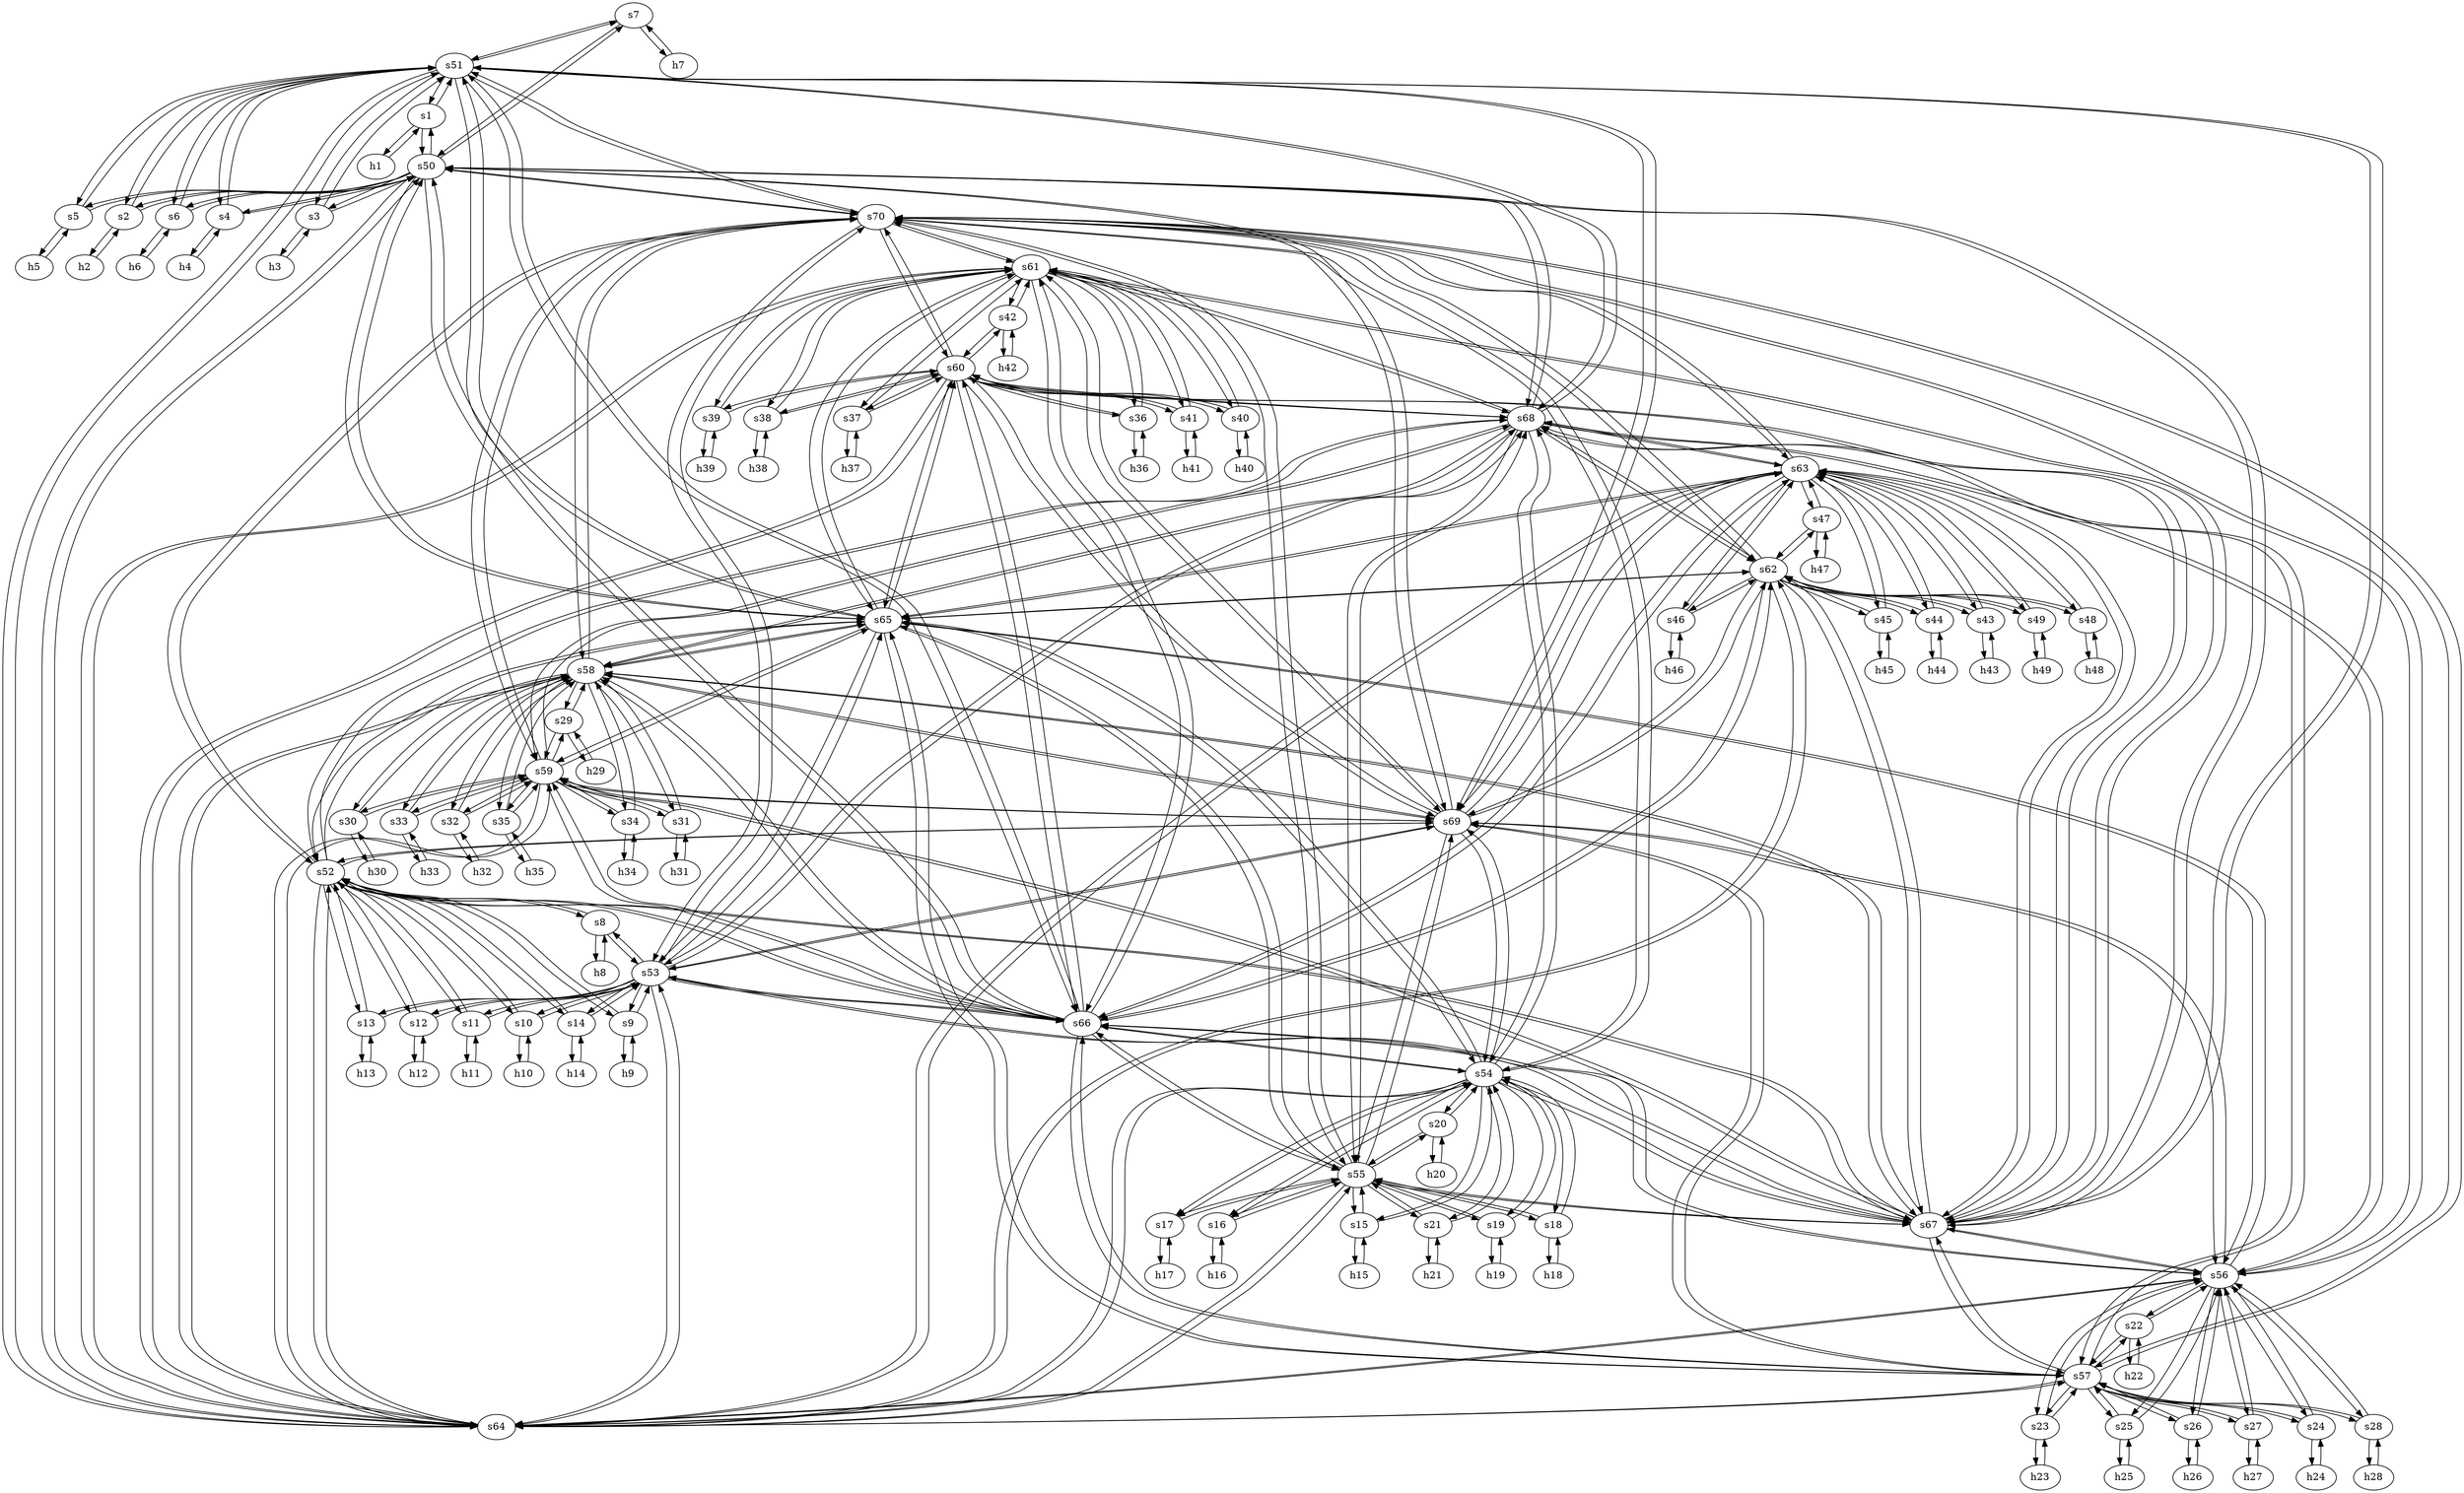 strict digraph  {
	s7	 [id=7,
		level="edge",
		type=switch];
	s51	 [id=51,
		level=aggregation,
		type=switch];
	s7 -> s51	 [capacity="10Gbps",
		cost=1,
		dst_port=13,
		src_port=1];
	s50	 [id=50,
		level=aggregation,
		type=switch];
	s7 -> s50	 [capacity="10Gbps",
		cost=1,
		dst_port=13,
		src_port=0];
	h7	 [ip="111.0.0.7",
		mac="0:0:0:0:0:7",
		type=host];
	s7 -> h7	 [capacity="1Gbps",
		cost=1,
		dst_port=0,
		src_port=2];
	h20	 [ip="111.0.0.20",
		mac="0:0:0:0:0:14",
		type=host];
	s20	 [id=20,
		level="edge",
		type=switch];
	h20 -> s20	 [capacity="1Gbps",
		cost=1,
		dst_port=2,
		src_port=0];
	h47	 [ip="111.0.0.47",
		mac="0:0:0:0:0:2f",
		type=host];
	s47	 [id=47,
		level="edge",
		type=switch];
	h47 -> s47	 [capacity="1Gbps",
		cost=1,
		dst_port=2,
		src_port=0];
	h46	 [ip="111.0.0.46",
		mac="0:0:0:0:0:2e",
		type=host];
	s46	 [id=46,
		level="edge",
		type=switch];
	h46 -> s46	 [capacity="1Gbps",
		cost=1,
		dst_port=2,
		src_port=0];
	h45	 [ip="111.0.0.45",
		mac="0:0:0:0:0:2d",
		type=host];
	s45	 [id=45,
		level="edge",
		type=switch];
	h45 -> s45	 [capacity="1Gbps",
		cost=1,
		dst_port=2,
		src_port=0];
	h44	 [ip="111.0.0.44",
		mac="0:0:0:0:0:2c",
		type=host];
	s44	 [id=44,
		level="edge",
		type=switch];
	h44 -> s44	 [capacity="1Gbps",
		cost=1,
		dst_port=2,
		src_port=0];
	h43	 [ip="111.0.0.43",
		mac="0:0:0:0:0:2b",
		type=host];
	s43	 [id=43,
		level="edge",
		type=switch];
	h43 -> s43	 [capacity="1Gbps",
		cost=1,
		dst_port=2,
		src_port=0];
	h42	 [ip="111.0.0.42",
		mac="0:0:0:0:0:2a",
		type=host];
	s42	 [id=42,
		level="edge",
		type=switch];
	h42 -> s42	 [capacity="1Gbps",
		cost=1,
		dst_port=2,
		src_port=0];
	h41	 [ip="111.0.0.41",
		mac="0:0:0:0:0:29",
		type=host];
	s41	 [id=41,
		level="edge",
		type=switch];
	h41 -> s41	 [capacity="1Gbps",
		cost=1,
		dst_port=2,
		src_port=0];
	h40	 [ip="111.0.0.40",
		mac="0:0:0:0:0:28",
		type=host];
	s40	 [id=40,
		level="edge",
		type=switch];
	h40 -> s40	 [capacity="1Gbps",
		cost=1,
		dst_port=2,
		src_port=0];
	h22	 [ip="111.0.0.22",
		mac="0:0:0:0:0:16",
		type=host];
	s22	 [id=22,
		level="edge",
		type=switch];
	h22 -> s22	 [capacity="1Gbps",
		cost=1,
		dst_port=2,
		src_port=0];
	h49	 [ip="111.0.0.49",
		mac="0:0:0:0:0:31",
		type=host];
	s49	 [id=49,
		level="edge",
		type=switch];
	h49 -> s49	 [capacity="1Gbps",
		cost=1,
		dst_port=2,
		src_port=0];
	h48	 [ip="111.0.0.48",
		mac="0:0:0:0:0:30",
		type=host];
	s48	 [id=48,
		level="edge",
		type=switch];
	h48 -> s48	 [capacity="1Gbps",
		cost=1,
		dst_port=2,
		src_port=0];
	s57	 [id=57,
		level=aggregation,
		type=switch];
	s70	 [id=70,
		level=core,
		type=switch];
	s57 -> s70	 [capacity="10Gbps",
		cost=1,
		dst_port=7,
		src_port=6];
	s68	 [id=68,
		level=core,
		type=switch];
	s57 -> s68	 [capacity="10Gbps",
		cost=1,
		dst_port=7,
		src_port=4];
	s69	 [id=69,
		level=core,
		type=switch];
	s57 -> s69	 [capacity="10Gbps",
		cost=1,
		dst_port=7,
		src_port=5];
	s66	 [id=66,
		level=core,
		type=switch];
	s57 -> s66	 [capacity="10Gbps",
		cost=1,
		dst_port=7,
		src_port=2];
	s67	 [id=67,
		level=core,
		type=switch];
	s57 -> s67	 [capacity="10Gbps",
		cost=1,
		dst_port=7,
		src_port=3];
	s64	 [id=64,
		level=core,
		type=switch];
	s57 -> s64	 [capacity="10Gbps",
		cost=1,
		dst_port=7,
		src_port=0];
	s65	 [id=65,
		level=core,
		type=switch];
	s57 -> s65	 [capacity="10Gbps",
		cost=1,
		dst_port=7,
		src_port=1];
	s23	 [id=23,
		level="edge",
		type=switch];
	s57 -> s23	 [capacity="10Gbps",
		cost=1,
		dst_port=1,
		src_port=8];
	s25	 [id=25,
		level="edge",
		type=switch];
	s57 -> s25	 [capacity="10Gbps",
		cost=1,
		dst_port=1,
		src_port=10];
	s57 -> s22	 [capacity="10Gbps",
		cost=1,
		dst_port=1,
		src_port=7];
	s26	 [id=26,
		level="edge",
		type=switch];
	s57 -> s26	 [capacity="10Gbps",
		cost=1,
		dst_port=1,
		src_port=11];
	s27	 [id=27,
		level="edge",
		type=switch];
	s57 -> s27	 [capacity="10Gbps",
		cost=1,
		dst_port=1,
		src_port=12];
	s24	 [id=24,
		level="edge",
		type=switch];
	s57 -> s24	 [capacity="10Gbps",
		cost=1,
		dst_port=1,
		src_port=9];
	s28	 [id=28,
		level="edge",
		type=switch];
	s57 -> s28	 [capacity="10Gbps",
		cost=1,
		dst_port=1,
		src_port=13];
	s56	 [id=56,
		level=aggregation,
		type=switch];
	s56 -> s70	 [capacity="10Gbps",
		cost=1,
		dst_port=6,
		src_port=6];
	s56 -> s68	 [capacity="10Gbps",
		cost=1,
		dst_port=6,
		src_port=4];
	s56 -> s69	 [capacity="10Gbps",
		cost=1,
		dst_port=6,
		src_port=5];
	s56 -> s66	 [capacity="10Gbps",
		cost=1,
		dst_port=6,
		src_port=2];
	s56 -> s67	 [capacity="10Gbps",
		cost=1,
		dst_port=6,
		src_port=3];
	s56 -> s64	 [capacity="10Gbps",
		cost=1,
		dst_port=6,
		src_port=0];
	s56 -> s65	 [capacity="10Gbps",
		cost=1,
		dst_port=6,
		src_port=1];
	s56 -> s23	 [capacity="10Gbps",
		cost=1,
		dst_port=0,
		src_port=8];
	s56 -> s25	 [capacity="10Gbps",
		cost=1,
		dst_port=0,
		src_port=10];
	s56 -> s22	 [capacity="10Gbps",
		cost=1,
		dst_port=0,
		src_port=7];
	s56 -> s26	 [capacity="10Gbps",
		cost=1,
		dst_port=0,
		src_port=11];
	s56 -> s27	 [capacity="10Gbps",
		cost=1,
		dst_port=0,
		src_port=12];
	s56 -> s24	 [capacity="10Gbps",
		cost=1,
		dst_port=0,
		src_port=9];
	s56 -> s28	 [capacity="10Gbps",
		cost=1,
		dst_port=0,
		src_port=13];
	s55	 [id=55,
		level=aggregation,
		type=switch];
	s55 -> s70	 [capacity="10Gbps",
		cost=1,
		dst_port=5,
		src_port=6];
	s19	 [id=19,
		level="edge",
		type=switch];
	s55 -> s19	 [capacity="10Gbps",
		cost=1,
		dst_port=1,
		src_port=11];
	s18	 [id=18,
		level="edge",
		type=switch];
	s55 -> s18	 [capacity="10Gbps",
		cost=1,
		dst_port=1,
		src_port=10];
	s17	 [id=17,
		level="edge",
		type=switch];
	s55 -> s17	 [capacity="10Gbps",
		cost=1,
		dst_port=1,
		src_port=9];
	s16	 [id=16,
		level="edge",
		type=switch];
	s55 -> s16	 [capacity="10Gbps",
		cost=1,
		dst_port=1,
		src_port=8];
	s15	 [id=15,
		level="edge",
		type=switch];
	s55 -> s15	 [capacity="10Gbps",
		cost=1,
		dst_port=1,
		src_port=7];
	s55 -> s68	 [capacity="10Gbps",
		cost=1,
		dst_port=5,
		src_port=4];
	s55 -> s69	 [capacity="10Gbps",
		cost=1,
		dst_port=5,
		src_port=5];
	s55 -> s66	 [capacity="10Gbps",
		cost=1,
		dst_port=5,
		src_port=2];
	s55 -> s67	 [capacity="10Gbps",
		cost=1,
		dst_port=5,
		src_port=3];
	s55 -> s64	 [capacity="10Gbps",
		cost=1,
		dst_port=5,
		src_port=0];
	s55 -> s65	 [capacity="10Gbps",
		cost=1,
		dst_port=5,
		src_port=1];
	s55 -> s20	 [capacity="10Gbps",
		cost=1,
		dst_port=1,
		src_port=12];
	s21	 [id=21,
		level="edge",
		type=switch];
	s55 -> s21	 [capacity="10Gbps",
		cost=1,
		dst_port=1,
		src_port=13];
	s54	 [id=54,
		level=aggregation,
		type=switch];
	s54 -> s70	 [capacity="10Gbps",
		cost=1,
		dst_port=4,
		src_port=6];
	s54 -> s19	 [capacity="10Gbps",
		cost=1,
		dst_port=0,
		src_port=11];
	s54 -> s18	 [capacity="10Gbps",
		cost=1,
		dst_port=0,
		src_port=10];
	s54 -> s17	 [capacity="10Gbps",
		cost=1,
		dst_port=0,
		src_port=9];
	s54 -> s16	 [capacity="10Gbps",
		cost=1,
		dst_port=0,
		src_port=8];
	s54 -> s15	 [capacity="10Gbps",
		cost=1,
		dst_port=0,
		src_port=7];
	s54 -> s68	 [capacity="10Gbps",
		cost=1,
		dst_port=4,
		src_port=4];
	s54 -> s69	 [capacity="10Gbps",
		cost=1,
		dst_port=4,
		src_port=5];
	s54 -> s66	 [capacity="10Gbps",
		cost=1,
		dst_port=4,
		src_port=2];
	s54 -> s67	 [capacity="10Gbps",
		cost=1,
		dst_port=4,
		src_port=3];
	s54 -> s64	 [capacity="10Gbps",
		cost=1,
		dst_port=4,
		src_port=0];
	s54 -> s65	 [capacity="10Gbps",
		cost=1,
		dst_port=4,
		src_port=1];
	s54 -> s20	 [capacity="10Gbps",
		cost=1,
		dst_port=0,
		src_port=12];
	s54 -> s21	 [capacity="10Gbps",
		cost=1,
		dst_port=0,
		src_port=13];
	s53	 [id=53,
		level=aggregation,
		type=switch];
	s53 -> s70	 [capacity="10Gbps",
		cost=1,
		dst_port=3,
		src_port=6];
	s13	 [id=13,
		level="edge",
		type=switch];
	s53 -> s13	 [capacity="10Gbps",
		cost=1,
		dst_port=1,
		src_port=12];
	s12	 [id=12,
		level="edge",
		type=switch];
	s53 -> s12	 [capacity="10Gbps",
		cost=1,
		dst_port=1,
		src_port=11];
	s11	 [id=11,
		level="edge",
		type=switch];
	s53 -> s11	 [capacity="10Gbps",
		cost=1,
		dst_port=1,
		src_port=10];
	s10	 [id=10,
		level="edge",
		type=switch];
	s53 -> s10	 [capacity="10Gbps",
		cost=1,
		dst_port=1,
		src_port=9];
	s14	 [id=14,
		level="edge",
		type=switch];
	s53 -> s14	 [capacity="10Gbps",
		cost=1,
		dst_port=1,
		src_port=13];
	s53 -> s68	 [capacity="10Gbps",
		cost=1,
		dst_port=3,
		src_port=4];
	s53 -> s69	 [capacity="10Gbps",
		cost=1,
		dst_port=3,
		src_port=5];
	s53 -> s66	 [capacity="10Gbps",
		cost=1,
		dst_port=3,
		src_port=2];
	s53 -> s67	 [capacity="10Gbps",
		cost=1,
		dst_port=3,
		src_port=3];
	s53 -> s64	 [capacity="10Gbps",
		cost=1,
		dst_port=3,
		src_port=0];
	s53 -> s65	 [capacity="10Gbps",
		cost=1,
		dst_port=3,
		src_port=1];
	s9	 [id=9,
		level="edge",
		type=switch];
	s53 -> s9	 [capacity="10Gbps",
		cost=1,
		dst_port=1,
		src_port=8];
	s8	 [id=8,
		level="edge",
		type=switch];
	s53 -> s8	 [capacity="10Gbps",
		cost=1,
		dst_port=1,
		src_port=7];
	s52	 [id=52,
		level=aggregation,
		type=switch];
	s52 -> s70	 [capacity="10Gbps",
		cost=1,
		dst_port=2,
		src_port=6];
	s52 -> s13	 [capacity="10Gbps",
		cost=1,
		dst_port=0,
		src_port=12];
	s52 -> s12	 [capacity="10Gbps",
		cost=1,
		dst_port=0,
		src_port=11];
	s52 -> s11	 [capacity="10Gbps",
		cost=1,
		dst_port=0,
		src_port=10];
	s52 -> s10	 [capacity="10Gbps",
		cost=1,
		dst_port=0,
		src_port=9];
	s52 -> s14	 [capacity="10Gbps",
		cost=1,
		dst_port=0,
		src_port=13];
	s52 -> s68	 [capacity="10Gbps",
		cost=1,
		dst_port=2,
		src_port=4];
	s52 -> s69	 [capacity="10Gbps",
		cost=1,
		dst_port=2,
		src_port=5];
	s52 -> s66	 [capacity="10Gbps",
		cost=1,
		dst_port=2,
		src_port=2];
	s52 -> s67	 [capacity="10Gbps",
		cost=1,
		dst_port=2,
		src_port=3];
	s52 -> s64	 [capacity="10Gbps",
		cost=1,
		dst_port=2,
		src_port=0];
	s52 -> s65	 [capacity="10Gbps",
		cost=1,
		dst_port=2,
		src_port=1];
	s52 -> s9	 [capacity="10Gbps",
		cost=1,
		dst_port=0,
		src_port=8];
	s52 -> s8	 [capacity="10Gbps",
		cost=1,
		dst_port=0,
		src_port=7];
	s51 -> s7	 [capacity="10Gbps",
		cost=1,
		dst_port=1,
		src_port=13];
	s5	 [id=5,
		level="edge",
		type=switch];
	s51 -> s5	 [capacity="10Gbps",
		cost=1,
		dst_port=1,
		src_port=11];
	s51 -> s70	 [capacity="10Gbps",
		cost=1,
		dst_port=1,
		src_port=6];
	s51 -> s68	 [capacity="10Gbps",
		cost=1,
		dst_port=1,
		src_port=4];
	s51 -> s69	 [capacity="10Gbps",
		cost=1,
		dst_port=1,
		src_port=5];
	s51 -> s66	 [capacity="10Gbps",
		cost=1,
		dst_port=1,
		src_port=2];
	s51 -> s67	 [capacity="10Gbps",
		cost=1,
		dst_port=1,
		src_port=3];
	s51 -> s64	 [capacity="10Gbps",
		cost=1,
		dst_port=1,
		src_port=0];
	s51 -> s65	 [capacity="10Gbps",
		cost=1,
		dst_port=1,
		src_port=1];
	s2	 [id=2,
		level="edge",
		type=switch];
	s51 -> s2	 [capacity="10Gbps",
		cost=1,
		dst_port=1,
		src_port=8];
	s6	 [id=6,
		level="edge",
		type=switch];
	s51 -> s6	 [capacity="10Gbps",
		cost=1,
		dst_port=1,
		src_port=12];
	s4	 [id=4,
		level="edge",
		type=switch];
	s51 -> s4	 [capacity="10Gbps",
		cost=1,
		dst_port=1,
		src_port=10];
	s3	 [id=3,
		level="edge",
		type=switch];
	s51 -> s3	 [capacity="10Gbps",
		cost=1,
		dst_port=1,
		src_port=9];
	s1	 [id=1,
		level="edge",
		type=switch];
	s51 -> s1	 [capacity="10Gbps",
		cost=1,
		dst_port=1,
		src_port=7];
	s50 -> s7	 [capacity="10Gbps",
		cost=1,
		dst_port=0,
		src_port=13];
	s50 -> s5	 [capacity="10Gbps",
		cost=1,
		dst_port=0,
		src_port=11];
	s50 -> s70	 [capacity="10Gbps",
		cost=1,
		dst_port=0,
		src_port=6];
	s50 -> s68	 [capacity="10Gbps",
		cost=1,
		dst_port=0,
		src_port=4];
	s50 -> s69	 [capacity="10Gbps",
		cost=1,
		dst_port=0,
		src_port=5];
	s50 -> s66	 [capacity="10Gbps",
		cost=1,
		dst_port=0,
		src_port=2];
	s50 -> s67	 [capacity="10Gbps",
		cost=1,
		dst_port=0,
		src_port=3];
	s50 -> s64	 [capacity="10Gbps",
		cost=1,
		dst_port=0,
		src_port=0];
	s50 -> s65	 [capacity="10Gbps",
		cost=1,
		dst_port=0,
		src_port=1];
	s50 -> s2	 [capacity="10Gbps",
		cost=1,
		dst_port=0,
		src_port=8];
	s50 -> s6	 [capacity="10Gbps",
		cost=1,
		dst_port=0,
		src_port=12];
	s50 -> s4	 [capacity="10Gbps",
		cost=1,
		dst_port=0,
		src_port=10];
	s50 -> s3	 [capacity="10Gbps",
		cost=1,
		dst_port=0,
		src_port=9];
	s50 -> s1	 [capacity="10Gbps",
		cost=1,
		dst_port=0,
		src_port=7];
	s59	 [id=59,
		level=aggregation,
		type=switch];
	s59 -> s70	 [capacity="10Gbps",
		cost=1,
		dst_port=9,
		src_port=6];
	s59 -> s68	 [capacity="10Gbps",
		cost=1,
		dst_port=9,
		src_port=4];
	s59 -> s69	 [capacity="10Gbps",
		cost=1,
		dst_port=9,
		src_port=5];
	s59 -> s66	 [capacity="10Gbps",
		cost=1,
		dst_port=9,
		src_port=2];
	s59 -> s67	 [capacity="10Gbps",
		cost=1,
		dst_port=9,
		src_port=3];
	s59 -> s64	 [capacity="10Gbps",
		cost=1,
		dst_port=9,
		src_port=0];
	s59 -> s65	 [capacity="10Gbps",
		cost=1,
		dst_port=9,
		src_port=1];
	s35	 [id=35,
		level="edge",
		type=switch];
	s59 -> s35	 [capacity="10Gbps",
		cost=1,
		dst_port=1,
		src_port=13];
	s34	 [id=34,
		level="edge",
		type=switch];
	s59 -> s34	 [capacity="10Gbps",
		cost=1,
		dst_port=1,
		src_port=12];
	s31	 [id=31,
		level="edge",
		type=switch];
	s59 -> s31	 [capacity="10Gbps",
		cost=1,
		dst_port=1,
		src_port=9];
	s30	 [id=30,
		level="edge",
		type=switch];
	s59 -> s30	 [capacity="10Gbps",
		cost=1,
		dst_port=1,
		src_port=8];
	s33	 [id=33,
		level="edge",
		type=switch];
	s59 -> s33	 [capacity="10Gbps",
		cost=1,
		dst_port=1,
		src_port=11];
	s32	 [id=32,
		level="edge",
		type=switch];
	s59 -> s32	 [capacity="10Gbps",
		cost=1,
		dst_port=1,
		src_port=10];
	s29	 [id=29,
		level="edge",
		type=switch];
	s59 -> s29	 [capacity="10Gbps",
		cost=1,
		dst_port=1,
		src_port=7];
	s58	 [id=58,
		level=aggregation,
		type=switch];
	s58 -> s70	 [capacity="10Gbps",
		cost=1,
		dst_port=8,
		src_port=6];
	s58 -> s68	 [capacity="10Gbps",
		cost=1,
		dst_port=8,
		src_port=4];
	s58 -> s69	 [capacity="10Gbps",
		cost=1,
		dst_port=8,
		src_port=5];
	s58 -> s66	 [capacity="10Gbps",
		cost=1,
		dst_port=8,
		src_port=2];
	s58 -> s67	 [capacity="10Gbps",
		cost=1,
		dst_port=8,
		src_port=3];
	s58 -> s64	 [capacity="10Gbps",
		cost=1,
		dst_port=8,
		src_port=0];
	s58 -> s65	 [capacity="10Gbps",
		cost=1,
		dst_port=8,
		src_port=1];
	s58 -> s35	 [capacity="10Gbps",
		cost=1,
		dst_port=0,
		src_port=13];
	s58 -> s34	 [capacity="10Gbps",
		cost=1,
		dst_port=0,
		src_port=12];
	s58 -> s31	 [capacity="10Gbps",
		cost=1,
		dst_port=0,
		src_port=9];
	s58 -> s30	 [capacity="10Gbps",
		cost=1,
		dst_port=0,
		src_port=8];
	s58 -> s33	 [capacity="10Gbps",
		cost=1,
		dst_port=0,
		src_port=11];
	s58 -> s32	 [capacity="10Gbps",
		cost=1,
		dst_port=0,
		src_port=10];
	s58 -> s29	 [capacity="10Gbps",
		cost=1,
		dst_port=0,
		src_port=7];
	s44 -> h44	 [capacity="1Gbps",
		cost=1,
		dst_port=0,
		src_port=2];
	s62	 [id=62,
		level=aggregation,
		type=switch];
	s44 -> s62	 [capacity="10Gbps",
		cost=1,
		dst_port=8,
		src_port=0];
	s63	 [id=63,
		level=aggregation,
		type=switch];
	s44 -> s63	 [capacity="10Gbps",
		cost=1,
		dst_port=8,
		src_port=1];
	s45 -> h45	 [capacity="1Gbps",
		cost=1,
		dst_port=0,
		src_port=2];
	s45 -> s62	 [capacity="10Gbps",
		cost=1,
		dst_port=9,
		src_port=0];
	s45 -> s63	 [capacity="10Gbps",
		cost=1,
		dst_port=9,
		src_port=1];
	s46 -> h46	 [capacity="1Gbps",
		cost=1,
		dst_port=0,
		src_port=2];
	s46 -> s62	 [capacity="10Gbps",
		cost=1,
		dst_port=10,
		src_port=0];
	s46 -> s63	 [capacity="10Gbps",
		cost=1,
		dst_port=10,
		src_port=1];
	s47 -> h47	 [capacity="1Gbps",
		cost=1,
		dst_port=0,
		src_port=2];
	s47 -> s62	 [capacity="10Gbps",
		cost=1,
		dst_port=11,
		src_port=0];
	s47 -> s63	 [capacity="10Gbps",
		cost=1,
		dst_port=11,
		src_port=1];
	s40 -> h40	 [capacity="1Gbps",
		cost=1,
		dst_port=0,
		src_port=2];
	s60	 [id=60,
		level=aggregation,
		type=switch];
	s40 -> s60	 [capacity="10Gbps",
		cost=1,
		dst_port=11,
		src_port=0];
	s61	 [id=61,
		level=aggregation,
		type=switch];
	s40 -> s61	 [capacity="10Gbps",
		cost=1,
		dst_port=11,
		src_port=1];
	s41 -> h41	 [capacity="1Gbps",
		cost=1,
		dst_port=0,
		src_port=2];
	s41 -> s60	 [capacity="10Gbps",
		cost=1,
		dst_port=12,
		src_port=0];
	s41 -> s61	 [capacity="10Gbps",
		cost=1,
		dst_port=12,
		src_port=1];
	s42 -> h42	 [capacity="1Gbps",
		cost=1,
		dst_port=0,
		src_port=2];
	s42 -> s60	 [capacity="10Gbps",
		cost=1,
		dst_port=13,
		src_port=0];
	s42 -> s61	 [capacity="10Gbps",
		cost=1,
		dst_port=13,
		src_port=1];
	s43 -> h43	 [capacity="1Gbps",
		cost=1,
		dst_port=0,
		src_port=2];
	s43 -> s62	 [capacity="10Gbps",
		cost=1,
		dst_port=7,
		src_port=0];
	s43 -> s63	 [capacity="10Gbps",
		cost=1,
		dst_port=7,
		src_port=1];
	s48 -> h48	 [capacity="1Gbps",
		cost=1,
		dst_port=0,
		src_port=2];
	s48 -> s62	 [capacity="10Gbps",
		cost=1,
		dst_port=12,
		src_port=0];
	s48 -> s63	 [capacity="10Gbps",
		cost=1,
		dst_port=12,
		src_port=1];
	s49 -> h49	 [capacity="1Gbps",
		cost=1,
		dst_port=0,
		src_port=2];
	s49 -> s62	 [capacity="10Gbps",
		cost=1,
		dst_port=13,
		src_port=0];
	s49 -> s63	 [capacity="10Gbps",
		cost=1,
		dst_port=13,
		src_port=1];
	s5 -> s51	 [capacity="10Gbps",
		cost=1,
		dst_port=11,
		src_port=1];
	s5 -> s50	 [capacity="10Gbps",
		cost=1,
		dst_port=11,
		src_port=0];
	h5	 [ip="111.0.0.5",
		mac="0:0:0:0:0:5",
		type=host];
	s5 -> h5	 [capacity="1Gbps",
		cost=1,
		dst_port=0,
		src_port=2];
	s70 -> s57	 [capacity="10Gbps",
		cost=1,
		dst_port=6,
		src_port=7];
	s70 -> s56	 [capacity="10Gbps",
		cost=1,
		dst_port=6,
		src_port=6];
	s70 -> s55	 [capacity="10Gbps",
		cost=1,
		dst_port=6,
		src_port=5];
	s70 -> s54	 [capacity="10Gbps",
		cost=1,
		dst_port=6,
		src_port=4];
	s70 -> s53	 [capacity="10Gbps",
		cost=1,
		dst_port=6,
		src_port=3];
	s70 -> s52	 [capacity="10Gbps",
		cost=1,
		dst_port=6,
		src_port=2];
	s70 -> s51	 [capacity="10Gbps",
		cost=1,
		dst_port=6,
		src_port=1];
	s70 -> s50	 [capacity="10Gbps",
		cost=1,
		dst_port=6,
		src_port=0];
	s70 -> s59	 [capacity="10Gbps",
		cost=1,
		dst_port=6,
		src_port=9];
	s70 -> s58	 [capacity="10Gbps",
		cost=1,
		dst_port=6,
		src_port=8];
	s70 -> s62	 [capacity="10Gbps",
		cost=1,
		dst_port=6,
		src_port=12];
	s70 -> s63	 [capacity="10Gbps",
		cost=1,
		dst_port=6,
		src_port=13];
	s70 -> s60	 [capacity="10Gbps",
		cost=1,
		dst_port=6,
		src_port=10];
	s70 -> s61	 [capacity="10Gbps",
		cost=1,
		dst_port=6,
		src_port=11];
	s19 -> s55	 [capacity="10Gbps",
		cost=1,
		dst_port=11,
		src_port=1];
	s19 -> s54	 [capacity="10Gbps",
		cost=1,
		dst_port=11,
		src_port=0];
	h19	 [ip="111.0.0.19",
		mac="0:0:0:0:0:13",
		type=host];
	s19 -> h19	 [capacity="1Gbps",
		cost=1,
		dst_port=0,
		src_port=2];
	s18 -> s55	 [capacity="10Gbps",
		cost=1,
		dst_port=10,
		src_port=1];
	s18 -> s54	 [capacity="10Gbps",
		cost=1,
		dst_port=10,
		src_port=0];
	h18	 [ip="111.0.0.18",
		mac="0:0:0:0:0:12",
		type=host];
	s18 -> h18	 [capacity="1Gbps",
		cost=1,
		dst_port=0,
		src_port=2];
	s13 -> s53	 [capacity="10Gbps",
		cost=1,
		dst_port=12,
		src_port=1];
	s13 -> s52	 [capacity="10Gbps",
		cost=1,
		dst_port=12,
		src_port=0];
	h13	 [ip="111.0.0.13",
		mac="0:0:0:0:0:d",
		type=host];
	s13 -> h13	 [capacity="1Gbps",
		cost=1,
		dst_port=0,
		src_port=2];
	s12 -> s53	 [capacity="10Gbps",
		cost=1,
		dst_port=11,
		src_port=1];
	s12 -> s52	 [capacity="10Gbps",
		cost=1,
		dst_port=11,
		src_port=0];
	h12	 [ip="111.0.0.12",
		mac="0:0:0:0:0:c",
		type=host];
	s12 -> h12	 [capacity="1Gbps",
		cost=1,
		dst_port=0,
		src_port=2];
	s11 -> s53	 [capacity="10Gbps",
		cost=1,
		dst_port=10,
		src_port=1];
	s11 -> s52	 [capacity="10Gbps",
		cost=1,
		dst_port=10,
		src_port=0];
	h11	 [ip="111.0.0.11",
		mac="0:0:0:0:0:b",
		type=host];
	s11 -> h11	 [capacity="1Gbps",
		cost=1,
		dst_port=0,
		src_port=2];
	s10 -> s53	 [capacity="10Gbps",
		cost=1,
		dst_port=9,
		src_port=1];
	s10 -> s52	 [capacity="10Gbps",
		cost=1,
		dst_port=9,
		src_port=0];
	h10	 [ip="111.0.0.10",
		mac="0:0:0:0:0:a",
		type=host];
	s10 -> h10	 [capacity="1Gbps",
		cost=1,
		dst_port=0,
		src_port=2];
	s17 -> s55	 [capacity="10Gbps",
		cost=1,
		dst_port=9,
		src_port=1];
	s17 -> s54	 [capacity="10Gbps",
		cost=1,
		dst_port=9,
		src_port=0];
	h17	 [ip="111.0.0.17",
		mac="0:0:0:0:0:11",
		type=host];
	s17 -> h17	 [capacity="1Gbps",
		cost=1,
		dst_port=0,
		src_port=2];
	s16 -> s55	 [capacity="10Gbps",
		cost=1,
		dst_port=8,
		src_port=1];
	s16 -> s54	 [capacity="10Gbps",
		cost=1,
		dst_port=8,
		src_port=0];
	h16	 [ip="111.0.0.16",
		mac="0:0:0:0:0:10",
		type=host];
	s16 -> h16	 [capacity="1Gbps",
		cost=1,
		dst_port=0,
		src_port=2];
	s15 -> s55	 [capacity="10Gbps",
		cost=1,
		dst_port=7,
		src_port=1];
	s15 -> s54	 [capacity="10Gbps",
		cost=1,
		dst_port=7,
		src_port=0];
	h15	 [ip="111.0.0.15",
		mac="0:0:0:0:0:f",
		type=host];
	s15 -> h15	 [capacity="1Gbps",
		cost=1,
		dst_port=0,
		src_port=2];
	s14 -> s53	 [capacity="10Gbps",
		cost=1,
		dst_port=13,
		src_port=1];
	s14 -> s52	 [capacity="10Gbps",
		cost=1,
		dst_port=13,
		src_port=0];
	h14	 [ip="111.0.0.14",
		mac="0:0:0:0:0:e",
		type=host];
	s14 -> h14	 [capacity="1Gbps",
		cost=1,
		dst_port=0,
		src_port=2];
	s68 -> s57	 [capacity="10Gbps",
		cost=1,
		dst_port=4,
		src_port=7];
	s68 -> s56	 [capacity="10Gbps",
		cost=1,
		dst_port=4,
		src_port=6];
	s68 -> s55	 [capacity="10Gbps",
		cost=1,
		dst_port=4,
		src_port=5];
	s68 -> s54	 [capacity="10Gbps",
		cost=1,
		dst_port=4,
		src_port=4];
	s68 -> s53	 [capacity="10Gbps",
		cost=1,
		dst_port=4,
		src_port=3];
	s68 -> s52	 [capacity="10Gbps",
		cost=1,
		dst_port=4,
		src_port=2];
	s68 -> s51	 [capacity="10Gbps",
		cost=1,
		dst_port=4,
		src_port=1];
	s68 -> s50	 [capacity="10Gbps",
		cost=1,
		dst_port=4,
		src_port=0];
	s68 -> s59	 [capacity="10Gbps",
		cost=1,
		dst_port=4,
		src_port=9];
	s68 -> s58	 [capacity="10Gbps",
		cost=1,
		dst_port=4,
		src_port=8];
	s68 -> s62	 [capacity="10Gbps",
		cost=1,
		dst_port=4,
		src_port=12];
	s68 -> s63	 [capacity="10Gbps",
		cost=1,
		dst_port=4,
		src_port=13];
	s68 -> s60	 [capacity="10Gbps",
		cost=1,
		dst_port=4,
		src_port=10];
	s68 -> s61	 [capacity="10Gbps",
		cost=1,
		dst_port=4,
		src_port=11];
	s69 -> s57	 [capacity="10Gbps",
		cost=1,
		dst_port=5,
		src_port=7];
	s69 -> s56	 [capacity="10Gbps",
		cost=1,
		dst_port=5,
		src_port=6];
	s69 -> s55	 [capacity="10Gbps",
		cost=1,
		dst_port=5,
		src_port=5];
	s69 -> s54	 [capacity="10Gbps",
		cost=1,
		dst_port=5,
		src_port=4];
	s69 -> s53	 [capacity="10Gbps",
		cost=1,
		dst_port=5,
		src_port=3];
	s69 -> s52	 [capacity="10Gbps",
		cost=1,
		dst_port=5,
		src_port=2];
	s69 -> s51	 [capacity="10Gbps",
		cost=1,
		dst_port=5,
		src_port=1];
	s69 -> s50	 [capacity="10Gbps",
		cost=1,
		dst_port=5,
		src_port=0];
	s69 -> s59	 [capacity="10Gbps",
		cost=1,
		dst_port=5,
		src_port=9];
	s69 -> s58	 [capacity="10Gbps",
		cost=1,
		dst_port=5,
		src_port=8];
	s69 -> s62	 [capacity="10Gbps",
		cost=1,
		dst_port=5,
		src_port=12];
	s69 -> s63	 [capacity="10Gbps",
		cost=1,
		dst_port=5,
		src_port=13];
	s69 -> s60	 [capacity="10Gbps",
		cost=1,
		dst_port=5,
		src_port=10];
	s69 -> s61	 [capacity="10Gbps",
		cost=1,
		dst_port=5,
		src_port=11];
	s66 -> s57	 [capacity="10Gbps",
		cost=1,
		dst_port=2,
		src_port=7];
	s66 -> s56	 [capacity="10Gbps",
		cost=1,
		dst_port=2,
		src_port=6];
	s66 -> s55	 [capacity="10Gbps",
		cost=1,
		dst_port=2,
		src_port=5];
	s66 -> s54	 [capacity="10Gbps",
		cost=1,
		dst_port=2,
		src_port=4];
	s66 -> s53	 [capacity="10Gbps",
		cost=1,
		dst_port=2,
		src_port=3];
	s66 -> s52	 [capacity="10Gbps",
		cost=1,
		dst_port=2,
		src_port=2];
	s66 -> s51	 [capacity="10Gbps",
		cost=1,
		dst_port=2,
		src_port=1];
	s66 -> s50	 [capacity="10Gbps",
		cost=1,
		dst_port=2,
		src_port=0];
	s66 -> s59	 [capacity="10Gbps",
		cost=1,
		dst_port=2,
		src_port=9];
	s66 -> s58	 [capacity="10Gbps",
		cost=1,
		dst_port=2,
		src_port=8];
	s66 -> s62	 [capacity="10Gbps",
		cost=1,
		dst_port=2,
		src_port=12];
	s66 -> s63	 [capacity="10Gbps",
		cost=1,
		dst_port=2,
		src_port=13];
	s66 -> s60	 [capacity="10Gbps",
		cost=1,
		dst_port=2,
		src_port=10];
	s66 -> s61	 [capacity="10Gbps",
		cost=1,
		dst_port=2,
		src_port=11];
	s67 -> s57	 [capacity="10Gbps",
		cost=1,
		dst_port=3,
		src_port=7];
	s67 -> s56	 [capacity="10Gbps",
		cost=1,
		dst_port=3,
		src_port=6];
	s67 -> s55	 [capacity="10Gbps",
		cost=1,
		dst_port=3,
		src_port=5];
	s67 -> s54	 [capacity="10Gbps",
		cost=1,
		dst_port=3,
		src_port=4];
	s67 -> s53	 [capacity="10Gbps",
		cost=1,
		dst_port=3,
		src_port=3];
	s67 -> s52	 [capacity="10Gbps",
		cost=1,
		dst_port=3,
		src_port=2];
	s67 -> s51	 [capacity="10Gbps",
		cost=1,
		dst_port=3,
		src_port=1];
	s67 -> s50	 [capacity="10Gbps",
		cost=1,
		dst_port=3,
		src_port=0];
	s67 -> s59	 [capacity="10Gbps",
		cost=1,
		dst_port=3,
		src_port=9];
	s67 -> s58	 [capacity="10Gbps",
		cost=1,
		dst_port=3,
		src_port=8];
	s67 -> s62	 [capacity="10Gbps",
		cost=1,
		dst_port=3,
		src_port=12];
	s67 -> s63	 [capacity="10Gbps",
		cost=1,
		dst_port=3,
		src_port=13];
	s67 -> s60	 [capacity="10Gbps",
		cost=1,
		dst_port=3,
		src_port=10];
	s67 -> s61	 [capacity="10Gbps",
		cost=1,
		dst_port=3,
		src_port=11];
	s64 -> s57	 [capacity="10Gbps",
		cost=1,
		dst_port=0,
		src_port=7];
	s64 -> s56	 [capacity="10Gbps",
		cost=1,
		dst_port=0,
		src_port=6];
	s64 -> s55	 [capacity="10Gbps",
		cost=1,
		dst_port=0,
		src_port=5];
	s64 -> s54	 [capacity="10Gbps",
		cost=1,
		dst_port=0,
		src_port=4];
	s64 -> s53	 [capacity="10Gbps",
		cost=1,
		dst_port=0,
		src_port=3];
	s64 -> s52	 [capacity="10Gbps",
		cost=1,
		dst_port=0,
		src_port=2];
	s64 -> s51	 [capacity="10Gbps",
		cost=1,
		dst_port=0,
		src_port=1];
	s64 -> s50	 [capacity="10Gbps",
		cost=1,
		dst_port=0,
		src_port=0];
	s64 -> s59	 [capacity="10Gbps",
		cost=1,
		dst_port=0,
		src_port=9];
	s64 -> s58	 [capacity="10Gbps",
		cost=1,
		dst_port=0,
		src_port=8];
	s64 -> s62	 [capacity="10Gbps",
		cost=1,
		dst_port=0,
		src_port=12];
	s64 -> s63	 [capacity="10Gbps",
		cost=1,
		dst_port=0,
		src_port=13];
	s64 -> s60	 [capacity="10Gbps",
		cost=1,
		dst_port=0,
		src_port=10];
	s64 -> s61	 [capacity="10Gbps",
		cost=1,
		dst_port=0,
		src_port=11];
	s65 -> s57	 [capacity="10Gbps",
		cost=1,
		dst_port=1,
		src_port=7];
	s65 -> s56	 [capacity="10Gbps",
		cost=1,
		dst_port=1,
		src_port=6];
	s65 -> s55	 [capacity="10Gbps",
		cost=1,
		dst_port=1,
		src_port=5];
	s65 -> s54	 [capacity="10Gbps",
		cost=1,
		dst_port=1,
		src_port=4];
	s65 -> s53	 [capacity="10Gbps",
		cost=1,
		dst_port=1,
		src_port=3];
	s65 -> s52	 [capacity="10Gbps",
		cost=1,
		dst_port=1,
		src_port=2];
	s65 -> s51	 [capacity="10Gbps",
		cost=1,
		dst_port=1,
		src_port=1];
	s65 -> s50	 [capacity="10Gbps",
		cost=1,
		dst_port=1,
		src_port=0];
	s65 -> s59	 [capacity="10Gbps",
		cost=1,
		dst_port=1,
		src_port=9];
	s65 -> s58	 [capacity="10Gbps",
		cost=1,
		dst_port=1,
		src_port=8];
	s65 -> s62	 [capacity="10Gbps",
		cost=1,
		dst_port=1,
		src_port=12];
	s65 -> s63	 [capacity="10Gbps",
		cost=1,
		dst_port=1,
		src_port=13];
	s65 -> s60	 [capacity="10Gbps",
		cost=1,
		dst_port=1,
		src_port=10];
	s65 -> s61	 [capacity="10Gbps",
		cost=1,
		dst_port=1,
		src_port=11];
	s62 -> s44	 [capacity="10Gbps",
		cost=1,
		dst_port=0,
		src_port=8];
	s62 -> s45	 [capacity="10Gbps",
		cost=1,
		dst_port=0,
		src_port=9];
	s62 -> s46	 [capacity="10Gbps",
		cost=1,
		dst_port=0,
		src_port=10];
	s62 -> s47	 [capacity="10Gbps",
		cost=1,
		dst_port=0,
		src_port=11];
	s62 -> s43	 [capacity="10Gbps",
		cost=1,
		dst_port=0,
		src_port=7];
	s62 -> s48	 [capacity="10Gbps",
		cost=1,
		dst_port=0,
		src_port=12];
	s62 -> s49	 [capacity="10Gbps",
		cost=1,
		dst_port=0,
		src_port=13];
	s62 -> s70	 [capacity="10Gbps",
		cost=1,
		dst_port=12,
		src_port=6];
	s62 -> s68	 [capacity="10Gbps",
		cost=1,
		dst_port=12,
		src_port=4];
	s62 -> s69	 [capacity="10Gbps",
		cost=1,
		dst_port=12,
		src_port=5];
	s62 -> s66	 [capacity="10Gbps",
		cost=1,
		dst_port=12,
		src_port=2];
	s62 -> s67	 [capacity="10Gbps",
		cost=1,
		dst_port=12,
		src_port=3];
	s62 -> s64	 [capacity="10Gbps",
		cost=1,
		dst_port=12,
		src_port=0];
	s62 -> s65	 [capacity="10Gbps",
		cost=1,
		dst_port=12,
		src_port=1];
	s63 -> s44	 [capacity="10Gbps",
		cost=1,
		dst_port=1,
		src_port=8];
	s63 -> s45	 [capacity="10Gbps",
		cost=1,
		dst_port=1,
		src_port=9];
	s63 -> s46	 [capacity="10Gbps",
		cost=1,
		dst_port=1,
		src_port=10];
	s63 -> s47	 [capacity="10Gbps",
		cost=1,
		dst_port=1,
		src_port=11];
	s63 -> s43	 [capacity="10Gbps",
		cost=1,
		dst_port=1,
		src_port=7];
	s63 -> s48	 [capacity="10Gbps",
		cost=1,
		dst_port=1,
		src_port=12];
	s63 -> s49	 [capacity="10Gbps",
		cost=1,
		dst_port=1,
		src_port=13];
	s63 -> s70	 [capacity="10Gbps",
		cost=1,
		dst_port=13,
		src_port=6];
	s63 -> s68	 [capacity="10Gbps",
		cost=1,
		dst_port=13,
		src_port=4];
	s63 -> s69	 [capacity="10Gbps",
		cost=1,
		dst_port=13,
		src_port=5];
	s63 -> s66	 [capacity="10Gbps",
		cost=1,
		dst_port=13,
		src_port=2];
	s63 -> s67	 [capacity="10Gbps",
		cost=1,
		dst_port=13,
		src_port=3];
	s63 -> s64	 [capacity="10Gbps",
		cost=1,
		dst_port=13,
		src_port=0];
	s63 -> s65	 [capacity="10Gbps",
		cost=1,
		dst_port=13,
		src_port=1];
	s60 -> s40	 [capacity="10Gbps",
		cost=1,
		dst_port=0,
		src_port=11];
	s60 -> s41	 [capacity="10Gbps",
		cost=1,
		dst_port=0,
		src_port=12];
	s60 -> s42	 [capacity="10Gbps",
		cost=1,
		dst_port=0,
		src_port=13];
	s60 -> s70	 [capacity="10Gbps",
		cost=1,
		dst_port=10,
		src_port=6];
	s60 -> s68	 [capacity="10Gbps",
		cost=1,
		dst_port=10,
		src_port=4];
	s60 -> s69	 [capacity="10Gbps",
		cost=1,
		dst_port=10,
		src_port=5];
	s60 -> s66	 [capacity="10Gbps",
		cost=1,
		dst_port=10,
		src_port=2];
	s60 -> s67	 [capacity="10Gbps",
		cost=1,
		dst_port=10,
		src_port=3];
	s60 -> s64	 [capacity="10Gbps",
		cost=1,
		dst_port=10,
		src_port=0];
	s60 -> s65	 [capacity="10Gbps",
		cost=1,
		dst_port=10,
		src_port=1];
	s39	 [id=39,
		level="edge",
		type=switch];
	s60 -> s39	 [capacity="10Gbps",
		cost=1,
		dst_port=0,
		src_port=10];
	s38	 [id=38,
		level="edge",
		type=switch];
	s60 -> s38	 [capacity="10Gbps",
		cost=1,
		dst_port=0,
		src_port=9];
	s37	 [id=37,
		level="edge",
		type=switch];
	s60 -> s37	 [capacity="10Gbps",
		cost=1,
		dst_port=0,
		src_port=8];
	s36	 [id=36,
		level="edge",
		type=switch];
	s60 -> s36	 [capacity="10Gbps",
		cost=1,
		dst_port=0,
		src_port=7];
	s61 -> s40	 [capacity="10Gbps",
		cost=1,
		dst_port=1,
		src_port=11];
	s61 -> s41	 [capacity="10Gbps",
		cost=1,
		dst_port=1,
		src_port=12];
	s61 -> s42	 [capacity="10Gbps",
		cost=1,
		dst_port=1,
		src_port=13];
	s61 -> s70	 [capacity="10Gbps",
		cost=1,
		dst_port=11,
		src_port=6];
	s61 -> s68	 [capacity="10Gbps",
		cost=1,
		dst_port=11,
		src_port=4];
	s61 -> s69	 [capacity="10Gbps",
		cost=1,
		dst_port=11,
		src_port=5];
	s61 -> s66	 [capacity="10Gbps",
		cost=1,
		dst_port=11,
		src_port=2];
	s61 -> s67	 [capacity="10Gbps",
		cost=1,
		dst_port=11,
		src_port=3];
	s61 -> s64	 [capacity="10Gbps",
		cost=1,
		dst_port=11,
		src_port=0];
	s61 -> s65	 [capacity="10Gbps",
		cost=1,
		dst_port=11,
		src_port=1];
	s61 -> s39	 [capacity="10Gbps",
		cost=1,
		dst_port=1,
		src_port=10];
	s61 -> s38	 [capacity="10Gbps",
		cost=1,
		dst_port=1,
		src_port=9];
	s61 -> s37	 [capacity="10Gbps",
		cost=1,
		dst_port=1,
		src_port=8];
	s61 -> s36	 [capacity="10Gbps",
		cost=1,
		dst_port=1,
		src_port=7];
	h8	 [ip="111.0.0.8",
		mac="0:0:0:0:0:8",
		type=host];
	h8 -> s8	 [capacity="1Gbps",
		cost=1,
		dst_port=2,
		src_port=0];
	h9	 [ip="111.0.0.9",
		mac="0:0:0:0:0:9",
		type=host];
	h9 -> s9	 [capacity="1Gbps",
		cost=1,
		dst_port=2,
		src_port=0];
	h2	 [ip="111.0.0.2",
		mac="0:0:0:0:0:2",
		type=host];
	h2 -> s2	 [capacity="1Gbps",
		cost=1,
		dst_port=2,
		src_port=0];
	h3	 [ip="111.0.0.3",
		mac="0:0:0:0:0:3",
		type=host];
	h3 -> s3	 [capacity="1Gbps",
		cost=1,
		dst_port=2,
		src_port=0];
	h1	 [ip="111.0.0.1",
		mac="0:0:0:0:0:1",
		type=host];
	h1 -> s1	 [capacity="1Gbps",
		cost=1,
		dst_port=2,
		src_port=0];
	h6	 [ip="111.0.0.6",
		mac="0:0:0:0:0:6",
		type=host];
	h6 -> s6	 [capacity="1Gbps",
		cost=1,
		dst_port=2,
		src_port=0];
	h7 -> s7	 [capacity="1Gbps",
		cost=1,
		dst_port=2,
		src_port=0];
	h4	 [ip="111.0.0.4",
		mac="0:0:0:0:0:4",
		type=host];
	h4 -> s4	 [capacity="1Gbps",
		cost=1,
		dst_port=2,
		src_port=0];
	h5 -> s5	 [capacity="1Gbps",
		cost=1,
		dst_port=2,
		src_port=0];
	s39 -> s60	 [capacity="10Gbps",
		cost=1,
		dst_port=10,
		src_port=0];
	s39 -> s61	 [capacity="10Gbps",
		cost=1,
		dst_port=10,
		src_port=1];
	h39	 [ip="111.0.0.39",
		mac="0:0:0:0:0:27",
		type=host];
	s39 -> h39	 [capacity="1Gbps",
		cost=1,
		dst_port=0,
		src_port=2];
	s38 -> s60	 [capacity="10Gbps",
		cost=1,
		dst_port=9,
		src_port=0];
	s38 -> s61	 [capacity="10Gbps",
		cost=1,
		dst_port=9,
		src_port=1];
	h38	 [ip="111.0.0.38",
		mac="0:0:0:0:0:26",
		type=host];
	s38 -> h38	 [capacity="1Gbps",
		cost=1,
		dst_port=0,
		src_port=2];
	s35 -> s59	 [capacity="10Gbps",
		cost=1,
		dst_port=13,
		src_port=1];
	s35 -> s58	 [capacity="10Gbps",
		cost=1,
		dst_port=13,
		src_port=0];
	h35	 [ip="111.0.0.35",
		mac="0:0:0:0:0:23",
		type=host];
	s35 -> h35	 [capacity="1Gbps",
		cost=1,
		dst_port=0,
		src_port=2];
	s34 -> s59	 [capacity="10Gbps",
		cost=1,
		dst_port=12,
		src_port=1];
	s34 -> s58	 [capacity="10Gbps",
		cost=1,
		dst_port=12,
		src_port=0];
	h34	 [ip="111.0.0.34",
		mac="0:0:0:0:0:22",
		type=host];
	s34 -> h34	 [capacity="1Gbps",
		cost=1,
		dst_port=0,
		src_port=2];
	s37 -> s60	 [capacity="10Gbps",
		cost=1,
		dst_port=8,
		src_port=0];
	s37 -> s61	 [capacity="10Gbps",
		cost=1,
		dst_port=8,
		src_port=1];
	h37	 [ip="111.0.0.37",
		mac="0:0:0:0:0:25",
		type=host];
	s37 -> h37	 [capacity="1Gbps",
		cost=1,
		dst_port=0,
		src_port=2];
	s36 -> s60	 [capacity="10Gbps",
		cost=1,
		dst_port=7,
		src_port=0];
	s36 -> s61	 [capacity="10Gbps",
		cost=1,
		dst_port=7,
		src_port=1];
	h36	 [ip="111.0.0.36",
		mac="0:0:0:0:0:24",
		type=host];
	s36 -> h36	 [capacity="1Gbps",
		cost=1,
		dst_port=0,
		src_port=2];
	s31 -> s59	 [capacity="10Gbps",
		cost=1,
		dst_port=9,
		src_port=1];
	s31 -> s58	 [capacity="10Gbps",
		cost=1,
		dst_port=9,
		src_port=0];
	h31	 [ip="111.0.0.31",
		mac="0:0:0:0:0:1f",
		type=host];
	s31 -> h31	 [capacity="1Gbps",
		cost=1,
		dst_port=0,
		src_port=2];
	s30 -> s59	 [capacity="10Gbps",
		cost=1,
		dst_port=8,
		src_port=1];
	s30 -> s58	 [capacity="10Gbps",
		cost=1,
		dst_port=8,
		src_port=0];
	h30	 [ip="111.0.0.30",
		mac="0:0:0:0:0:1e",
		type=host];
	s30 -> h30	 [capacity="1Gbps",
		cost=1,
		dst_port=0,
		src_port=2];
	s33 -> s59	 [capacity="10Gbps",
		cost=1,
		dst_port=11,
		src_port=1];
	s33 -> s58	 [capacity="10Gbps",
		cost=1,
		dst_port=11,
		src_port=0];
	h33	 [ip="111.0.0.33",
		mac="0:0:0:0:0:21",
		type=host];
	s33 -> h33	 [capacity="1Gbps",
		cost=1,
		dst_port=0,
		src_port=2];
	s32 -> s59	 [capacity="10Gbps",
		cost=1,
		dst_port=10,
		src_port=1];
	s32 -> s58	 [capacity="10Gbps",
		cost=1,
		dst_port=10,
		src_port=0];
	h32	 [ip="111.0.0.32",
		mac="0:0:0:0:0:20",
		type=host];
	s32 -> h32	 [capacity="1Gbps",
		cost=1,
		dst_port=0,
		src_port=2];
	h18 -> s18	 [capacity="1Gbps",
		cost=1,
		dst_port=2,
		src_port=0];
	h19 -> s19	 [capacity="1Gbps",
		cost=1,
		dst_port=2,
		src_port=0];
	h10 -> s10	 [capacity="1Gbps",
		cost=1,
		dst_port=2,
		src_port=0];
	h11 -> s11	 [capacity="1Gbps",
		cost=1,
		dst_port=2,
		src_port=0];
	h12 -> s12	 [capacity="1Gbps",
		cost=1,
		dst_port=2,
		src_port=0];
	h13 -> s13	 [capacity="1Gbps",
		cost=1,
		dst_port=2,
		src_port=0];
	h14 -> s14	 [capacity="1Gbps",
		cost=1,
		dst_port=2,
		src_port=0];
	h15 -> s15	 [capacity="1Gbps",
		cost=1,
		dst_port=2,
		src_port=0];
	h16 -> s16	 [capacity="1Gbps",
		cost=1,
		dst_port=2,
		src_port=0];
	h17 -> s17	 [capacity="1Gbps",
		cost=1,
		dst_port=2,
		src_port=0];
	s9 -> s53	 [capacity="10Gbps",
		cost=1,
		dst_port=8,
		src_port=1];
	s9 -> s52	 [capacity="10Gbps",
		cost=1,
		dst_port=8,
		src_port=0];
	s9 -> h9	 [capacity="1Gbps",
		cost=1,
		dst_port=0,
		src_port=2];
	s8 -> s53	 [capacity="10Gbps",
		cost=1,
		dst_port=7,
		src_port=1];
	s8 -> s52	 [capacity="10Gbps",
		cost=1,
		dst_port=7,
		src_port=0];
	s8 -> h8	 [capacity="1Gbps",
		cost=1,
		dst_port=0,
		src_port=2];
	h29	 [ip="111.0.0.29",
		mac="0:0:0:0:0:1d",
		type=host];
	h29 -> s29	 [capacity="1Gbps",
		cost=1,
		dst_port=2,
		src_port=0];
	h28	 [ip="111.0.0.28",
		mac="0:0:0:0:0:1c",
		type=host];
	h28 -> s28	 [capacity="1Gbps",
		cost=1,
		dst_port=2,
		src_port=0];
	s23 -> s57	 [capacity="10Gbps",
		cost=1,
		dst_port=8,
		src_port=1];
	s23 -> s56	 [capacity="10Gbps",
		cost=1,
		dst_port=8,
		src_port=0];
	h23	 [ip="111.0.0.23",
		mac="0:0:0:0:0:17",
		type=host];
	s23 -> h23	 [capacity="1Gbps",
		cost=1,
		dst_port=0,
		src_port=2];
	h25	 [ip="111.0.0.25",
		mac="0:0:0:0:0:19",
		type=host];
	h25 -> s25	 [capacity="1Gbps",
		cost=1,
		dst_port=2,
		src_port=0];
	s2 -> s51	 [capacity="10Gbps",
		cost=1,
		dst_port=8,
		src_port=1];
	s2 -> s50	 [capacity="10Gbps",
		cost=1,
		dst_port=8,
		src_port=0];
	s2 -> h2	 [capacity="1Gbps",
		cost=1,
		dst_port=0,
		src_port=2];
	h27	 [ip="111.0.0.27",
		mac="0:0:0:0:0:1b",
		type=host];
	h27 -> s27	 [capacity="1Gbps",
		cost=1,
		dst_port=2,
		src_port=0];
	h26	 [ip="111.0.0.26",
		mac="0:0:0:0:0:1a",
		type=host];
	h26 -> s26	 [capacity="1Gbps",
		cost=1,
		dst_port=2,
		src_port=0];
	h21	 [ip="111.0.0.21",
		mac="0:0:0:0:0:15",
		type=host];
	h21 -> s21	 [capacity="1Gbps",
		cost=1,
		dst_port=2,
		src_port=0];
	s6 -> s51	 [capacity="10Gbps",
		cost=1,
		dst_port=12,
		src_port=1];
	s6 -> s50	 [capacity="10Gbps",
		cost=1,
		dst_port=12,
		src_port=0];
	s6 -> h6	 [capacity="1Gbps",
		cost=1,
		dst_port=0,
		src_port=2];
	h23 -> s23	 [capacity="1Gbps",
		cost=1,
		dst_port=2,
		src_port=0];
	s4 -> s51	 [capacity="10Gbps",
		cost=1,
		dst_port=10,
		src_port=1];
	s4 -> s50	 [capacity="10Gbps",
		cost=1,
		dst_port=10,
		src_port=0];
	s4 -> h4	 [capacity="1Gbps",
		cost=1,
		dst_port=0,
		src_port=2];
	s25 -> s57	 [capacity="10Gbps",
		cost=1,
		dst_port=10,
		src_port=1];
	s25 -> s56	 [capacity="10Gbps",
		cost=1,
		dst_port=10,
		src_port=0];
	s25 -> h25	 [capacity="1Gbps",
		cost=1,
		dst_port=0,
		src_port=2];
	h32 -> s32	 [capacity="1Gbps",
		cost=1,
		dst_port=2,
		src_port=0];
	h33 -> s33	 [capacity="1Gbps",
		cost=1,
		dst_port=2,
		src_port=0];
	h30 -> s30	 [capacity="1Gbps",
		cost=1,
		dst_port=2,
		src_port=0];
	h31 -> s31	 [capacity="1Gbps",
		cost=1,
		dst_port=2,
		src_port=0];
	h36 -> s36	 [capacity="1Gbps",
		cost=1,
		dst_port=2,
		src_port=0];
	h37 -> s37	 [capacity="1Gbps",
		cost=1,
		dst_port=2,
		src_port=0];
	h34 -> s34	 [capacity="1Gbps",
		cost=1,
		dst_port=2,
		src_port=0];
	h35 -> s35	 [capacity="1Gbps",
		cost=1,
		dst_port=2,
		src_port=0];
	h38 -> s38	 [capacity="1Gbps",
		cost=1,
		dst_port=2,
		src_port=0];
	h39 -> s39	 [capacity="1Gbps",
		cost=1,
		dst_port=2,
		src_port=0];
	s22 -> h22	 [capacity="1Gbps",
		cost=1,
		dst_port=0,
		src_port=2];
	s22 -> s57	 [capacity="10Gbps",
		cost=1,
		dst_port=7,
		src_port=1];
	s22 -> s56	 [capacity="10Gbps",
		cost=1,
		dst_port=7,
		src_port=0];
	s3 -> s51	 [capacity="10Gbps",
		cost=1,
		dst_port=9,
		src_port=1];
	s3 -> s50	 [capacity="10Gbps",
		cost=1,
		dst_port=9,
		src_port=0];
	s3 -> h3	 [capacity="1Gbps",
		cost=1,
		dst_port=0,
		src_port=2];
	s20 -> h20	 [capacity="1Gbps",
		cost=1,
		dst_port=0,
		src_port=2];
	s20 -> s55	 [capacity="10Gbps",
		cost=1,
		dst_port=12,
		src_port=1];
	s20 -> s54	 [capacity="10Gbps",
		cost=1,
		dst_port=12,
		src_port=0];
	s21 -> s55	 [capacity="10Gbps",
		cost=1,
		dst_port=13,
		src_port=1];
	s21 -> s54	 [capacity="10Gbps",
		cost=1,
		dst_port=13,
		src_port=0];
	s21 -> h21	 [capacity="1Gbps",
		cost=1,
		dst_port=0,
		src_port=2];
	s26 -> s57	 [capacity="10Gbps",
		cost=1,
		dst_port=11,
		src_port=1];
	s26 -> s56	 [capacity="10Gbps",
		cost=1,
		dst_port=11,
		src_port=0];
	s26 -> h26	 [capacity="1Gbps",
		cost=1,
		dst_port=0,
		src_port=2];
	s27 -> s57	 [capacity="10Gbps",
		cost=1,
		dst_port=12,
		src_port=1];
	s27 -> s56	 [capacity="10Gbps",
		cost=1,
		dst_port=12,
		src_port=0];
	s27 -> h27	 [capacity="1Gbps",
		cost=1,
		dst_port=0,
		src_port=2];
	s24 -> s57	 [capacity="10Gbps",
		cost=1,
		dst_port=9,
		src_port=1];
	s24 -> s56	 [capacity="10Gbps",
		cost=1,
		dst_port=9,
		src_port=0];
	h24	 [ip="111.0.0.24",
		mac="0:0:0:0:0:18",
		type=host];
	s24 -> h24	 [capacity="1Gbps",
		cost=1,
		dst_port=0,
		src_port=2];
	h24 -> s24	 [capacity="1Gbps",
		cost=1,
		dst_port=2,
		src_port=0];
	s28 -> s57	 [capacity="10Gbps",
		cost=1,
		dst_port=13,
		src_port=1];
	s28 -> s56	 [capacity="10Gbps",
		cost=1,
		dst_port=13,
		src_port=0];
	s28 -> h28	 [capacity="1Gbps",
		cost=1,
		dst_port=0,
		src_port=2];
	s29 -> s59	 [capacity="10Gbps",
		cost=1,
		dst_port=7,
		src_port=1];
	s29 -> s58	 [capacity="10Gbps",
		cost=1,
		dst_port=7,
		src_port=0];
	s29 -> h29	 [capacity="1Gbps",
		cost=1,
		dst_port=0,
		src_port=2];
	s1 -> s51	 [capacity="10Gbps",
		cost=1,
		dst_port=7,
		src_port=1];
	s1 -> s50	 [capacity="10Gbps",
		cost=1,
		dst_port=7,
		src_port=0];
	s1 -> h1	 [capacity="1Gbps",
		cost=1,
		dst_port=0,
		src_port=2];
}
